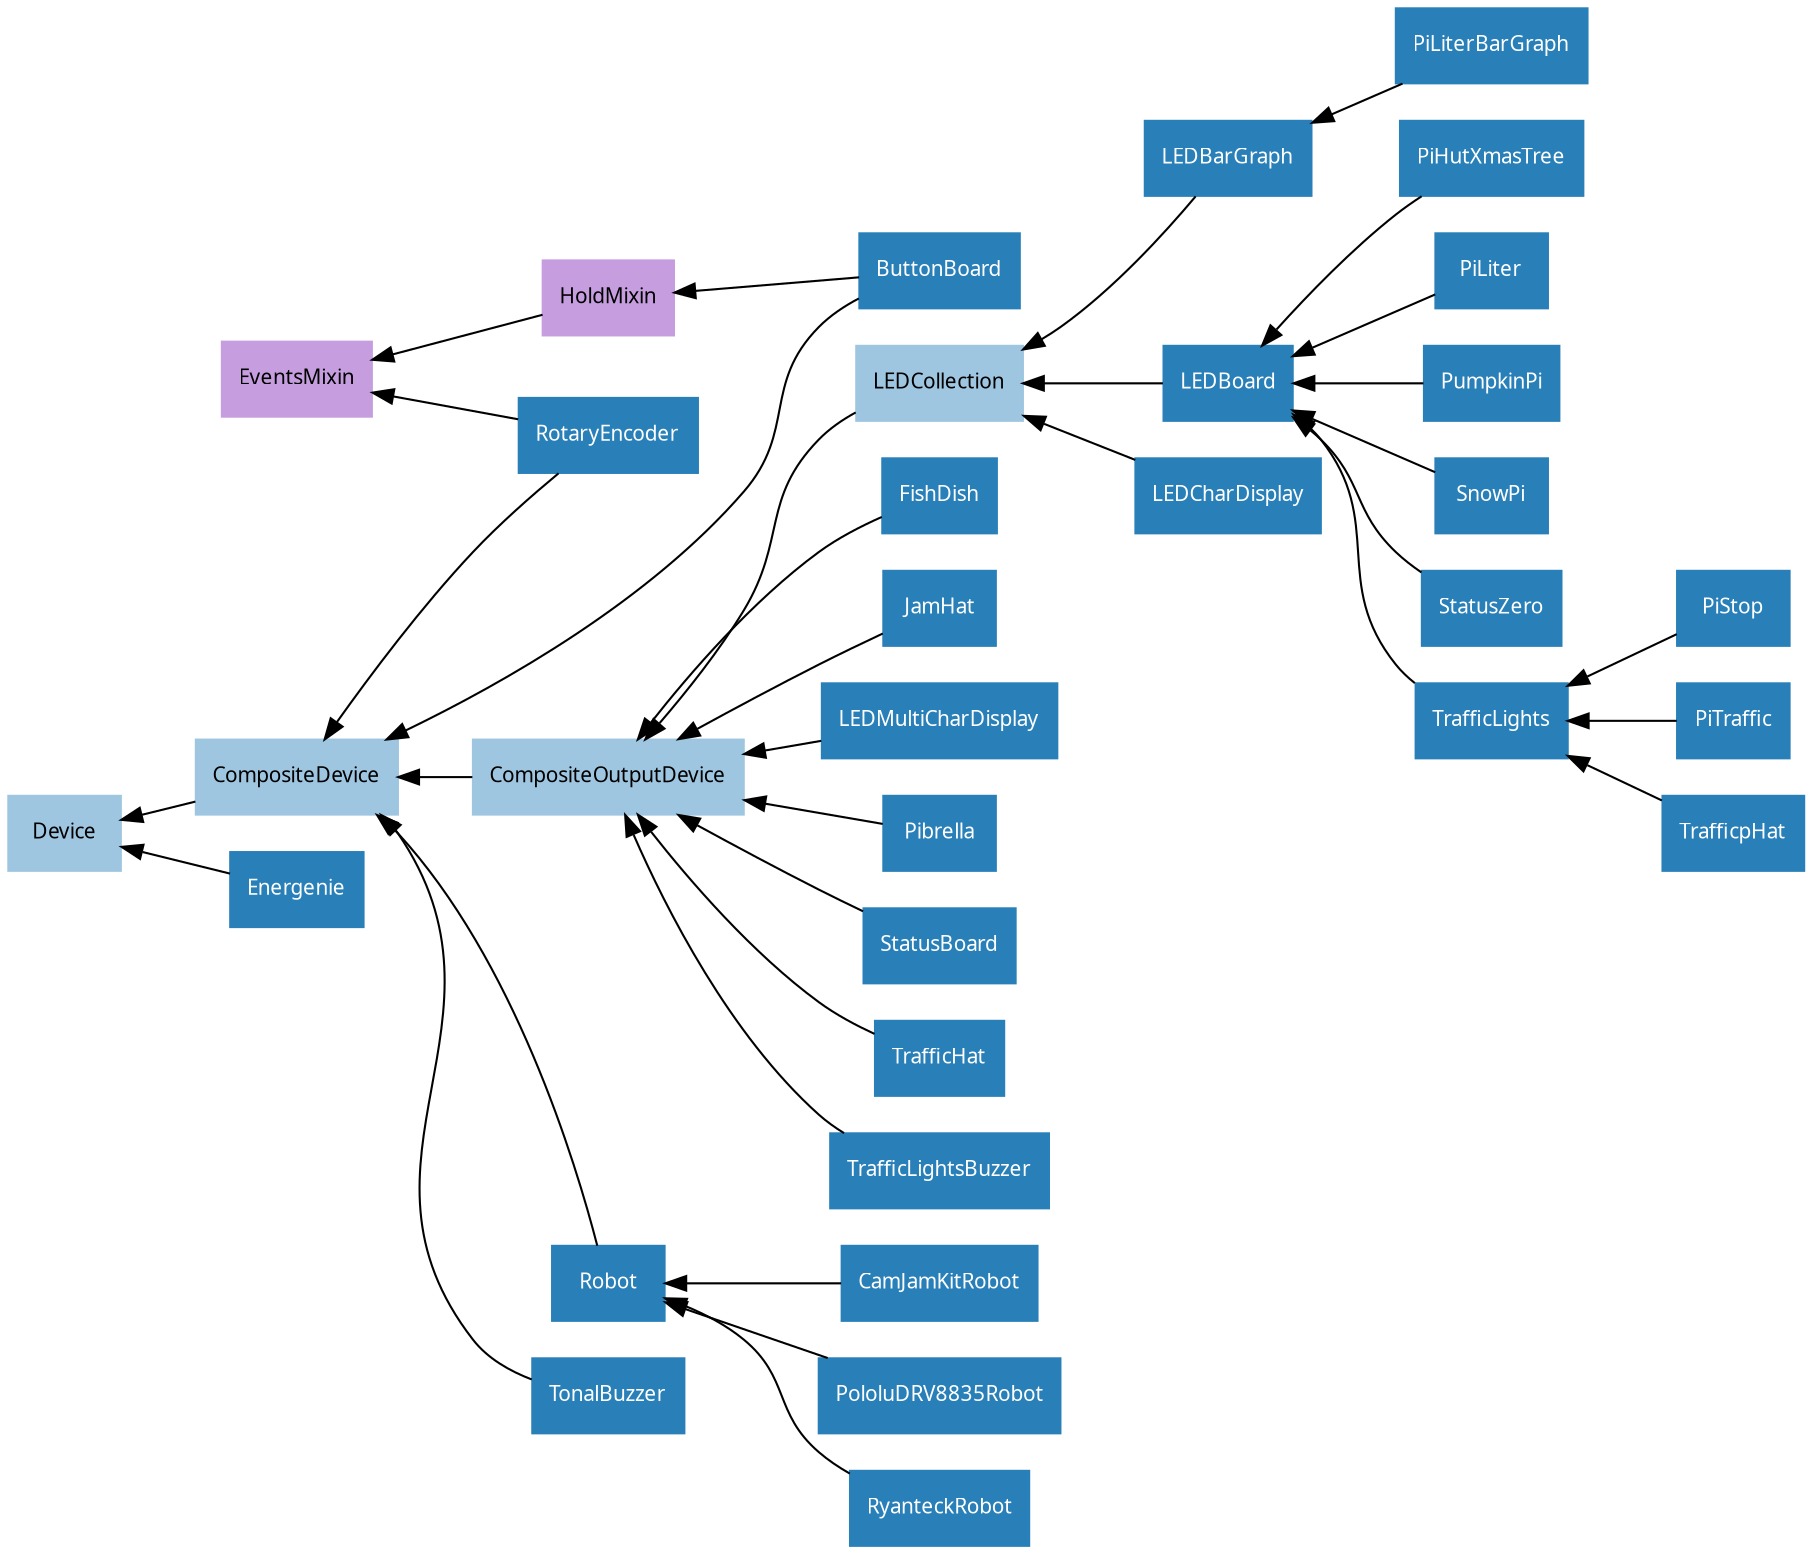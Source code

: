 digraph classes {
    graph [rankdir=RL];
    node [shape=rect, style=filled, fontname=Sans, fontsize=10];
    edge [];

    /* Mixin classes */
    node [color="#c69ee0", fontcolor="#000000"]
    EventsMixin;
    HoldMixin;

    /* Abstract classes */
    node [color="#9ec6e0", fontcolor="#000000"]
    CompositeDevice;
    CompositeOutputDevice;
    Device;
    LEDCollection;

    /* Concrete classes */
    node [color="#2980b9", fontcolor="#ffffff"];
    ButtonBoard;
    CamJamKitRobot;
    Energenie;
    FishDish;
    JamHat;
    LEDBarGraph;
    LEDBoard;
    LEDCharDisplay;
    LEDMultiCharDisplay;
    PiHutXmasTree;
    PiLiter;
    PiLiterBarGraph;
    PiStop;
    PiTraffic;
    Pibrella;
    PololuDRV8835Robot;
    PumpkinPi;
    Robot;
    RotaryEncoder;
    RyanteckRobot;
    SnowPi;
    StatusBoard;
    StatusZero;
    TonalBuzzer;
    TrafficHat;
    TrafficLights;
    TrafficLightsBuzzer;
    TrafficpHat;

    /* Edges */
    ButtonBoard->CompositeDevice;
    ButtonBoard->HoldMixin;
    CamJamKitRobot->Robot;
    CompositeDevice->Device;
    CompositeOutputDevice->CompositeDevice;
    Energenie->Device;
    FishDish->CompositeOutputDevice;
    HoldMixin->EventsMixin;
    JamHat->CompositeOutputDevice;
    LEDBarGraph->LEDCollection;
    LEDBoard->LEDCollection;
    LEDCharDisplay->LEDCollection;
    LEDCollection->CompositeOutputDevice;
    LEDMultiCharDisplay->CompositeOutputDevice;
    PiHutXmasTree->LEDBoard;
    PiLiter->LEDBoard;
    PiLiterBarGraph->LEDBarGraph;
    PiStop->TrafficLights;
    PiTraffic->TrafficLights;
    Pibrella->CompositeOutputDevice;
    PololuDRV8835Robot->Robot;
    PumpkinPi->LEDBoard;
    Robot->CompositeDevice;
    RotaryEncoder->CompositeDevice;
    RotaryEncoder->EventsMixin;
    RyanteckRobot->Robot;
    SnowPi->LEDBoard;
    StatusBoard->CompositeOutputDevice;
    StatusZero->LEDBoard;
    TonalBuzzer->CompositeDevice;
    TrafficHat->CompositeOutputDevice;
    TrafficLights->LEDBoard;
    TrafficLightsBuzzer->CompositeOutputDevice;
    TrafficpHat->TrafficLights;
}
